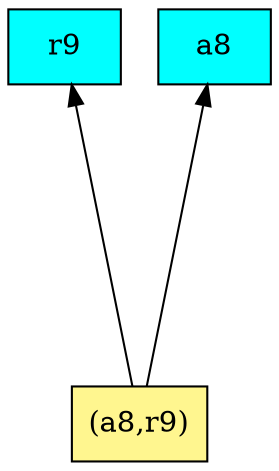digraph G {
rankdir=BT;ranksep="2.0";
"r9" [shape=record,fillcolor=cyan,style=filled,label="{r9}"];
"a8" [shape=record,fillcolor=cyan,style=filled,label="{a8}"];
"(a8,r9)" [shape=record,fillcolor=khaki1,style=filled,label="{(a8,r9)}"];
"(a8,r9)" -> "r9"
"(a8,r9)" -> "a8"
}